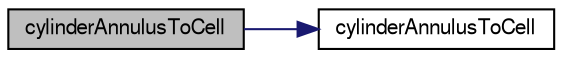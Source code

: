 digraph "cylinderAnnulusToCell"
{
  bgcolor="transparent";
  edge [fontname="FreeSans",fontsize="10",labelfontname="FreeSans",labelfontsize="10"];
  node [fontname="FreeSans",fontsize="10",shape=record];
  rankdir="LR";
  Node3 [label="cylinderAnnulusToCell",height=0.2,width=0.4,color="black", fillcolor="grey75", style="filled", fontcolor="black"];
  Node3 -> Node4 [color="midnightblue",fontsize="10",style="solid",fontname="FreeSans"];
  Node4 [label="cylinderAnnulusToCell",height=0.2,width=0.4,color="black",URL="$a25270.html#a7dc453a1d011693bc23045a22444ac69",tooltip="Construct from components. "];
}
